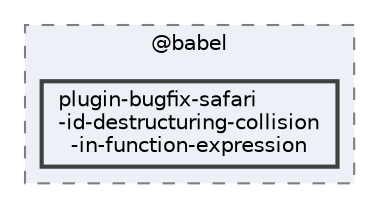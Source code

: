 digraph "pkiclassroomrescheduler/src/main/frontend/node_modules/@babel/plugin-bugfix-safari-id-destructuring-collision-in-function-expression"
{
 // LATEX_PDF_SIZE
  bgcolor="transparent";
  edge [fontname=Helvetica,fontsize=10,labelfontname=Helvetica,labelfontsize=10];
  node [fontname=Helvetica,fontsize=10,shape=box,height=0.2,width=0.4];
  compound=true
  subgraph clusterdir_bc8070c8b402176472541bb6f0cba6df {
    graph [ bgcolor="#edf0f7", pencolor="grey50", label="@babel", fontname=Helvetica,fontsize=10 style="filled,dashed", URL="dir_bc8070c8b402176472541bb6f0cba6df.html",tooltip=""]
  dir_950a4357aa2e573784565bd0157e7178 [label="plugin-bugfix-safari\l-id-destructuring-collision\l-in-function-expression", fillcolor="#edf0f7", color="grey25", style="filled,bold", URL="dir_950a4357aa2e573784565bd0157e7178.html",tooltip=""];
  }
}
